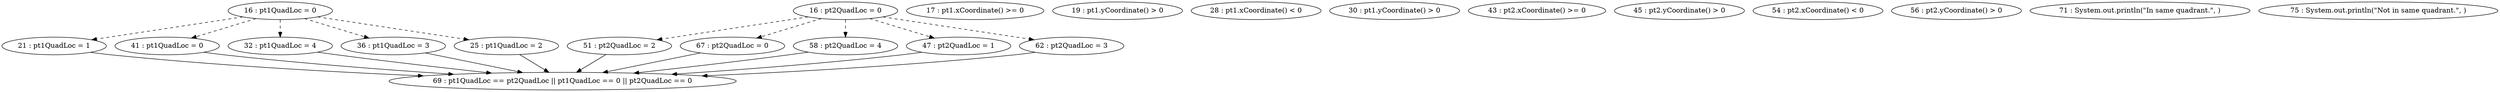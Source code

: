 digraph G {
"16 : pt1QuadLoc = 0"
"16 : pt1QuadLoc = 0" -> "21 : pt1QuadLoc = 1" [style=dashed]
"16 : pt1QuadLoc = 0" -> "41 : pt1QuadLoc = 0" [style=dashed]
"16 : pt1QuadLoc = 0" -> "32 : pt1QuadLoc = 4" [style=dashed]
"16 : pt1QuadLoc = 0" -> "36 : pt1QuadLoc = 3" [style=dashed]
"16 : pt1QuadLoc = 0" -> "25 : pt1QuadLoc = 2" [style=dashed]
"16 : pt2QuadLoc = 0"
"16 : pt2QuadLoc = 0" -> "51 : pt2QuadLoc = 2" [style=dashed]
"16 : pt2QuadLoc = 0" -> "67 : pt2QuadLoc = 0" [style=dashed]
"16 : pt2QuadLoc = 0" -> "58 : pt2QuadLoc = 4" [style=dashed]
"16 : pt2QuadLoc = 0" -> "47 : pt2QuadLoc = 1" [style=dashed]
"16 : pt2QuadLoc = 0" -> "62 : pt2QuadLoc = 3" [style=dashed]
"17 : pt1.xCoordinate() >= 0"
"19 : pt1.yCoordinate() > 0"
"21 : pt1QuadLoc = 1"
"21 : pt1QuadLoc = 1" -> "69 : pt1QuadLoc == pt2QuadLoc || pt1QuadLoc == 0 || pt2QuadLoc == 0"
"25 : pt1QuadLoc = 2"
"25 : pt1QuadLoc = 2" -> "69 : pt1QuadLoc == pt2QuadLoc || pt1QuadLoc == 0 || pt2QuadLoc == 0"
"28 : pt1.xCoordinate() < 0"
"30 : pt1.yCoordinate() > 0"
"32 : pt1QuadLoc = 4"
"32 : pt1QuadLoc = 4" -> "69 : pt1QuadLoc == pt2QuadLoc || pt1QuadLoc == 0 || pt2QuadLoc == 0"
"36 : pt1QuadLoc = 3"
"36 : pt1QuadLoc = 3" -> "69 : pt1QuadLoc == pt2QuadLoc || pt1QuadLoc == 0 || pt2QuadLoc == 0"
"41 : pt1QuadLoc = 0"
"41 : pt1QuadLoc = 0" -> "69 : pt1QuadLoc == pt2QuadLoc || pt1QuadLoc == 0 || pt2QuadLoc == 0"
"43 : pt2.xCoordinate() >= 0"
"45 : pt2.yCoordinate() > 0"
"47 : pt2QuadLoc = 1"
"47 : pt2QuadLoc = 1" -> "69 : pt1QuadLoc == pt2QuadLoc || pt1QuadLoc == 0 || pt2QuadLoc == 0"
"51 : pt2QuadLoc = 2"
"51 : pt2QuadLoc = 2" -> "69 : pt1QuadLoc == pt2QuadLoc || pt1QuadLoc == 0 || pt2QuadLoc == 0"
"54 : pt2.xCoordinate() < 0"
"56 : pt2.yCoordinate() > 0"
"58 : pt2QuadLoc = 4"
"58 : pt2QuadLoc = 4" -> "69 : pt1QuadLoc == pt2QuadLoc || pt1QuadLoc == 0 || pt2QuadLoc == 0"
"62 : pt2QuadLoc = 3"
"62 : pt2QuadLoc = 3" -> "69 : pt1QuadLoc == pt2QuadLoc || pt1QuadLoc == 0 || pt2QuadLoc == 0"
"67 : pt2QuadLoc = 0"
"67 : pt2QuadLoc = 0" -> "69 : pt1QuadLoc == pt2QuadLoc || pt1QuadLoc == 0 || pt2QuadLoc == 0"
"69 : pt1QuadLoc == pt2QuadLoc || pt1QuadLoc == 0 || pt2QuadLoc == 0"
"71 : System.out.println(\"In same quadrant.\", )"
"75 : System.out.println(\"Not in same quadrant.\", )"
}